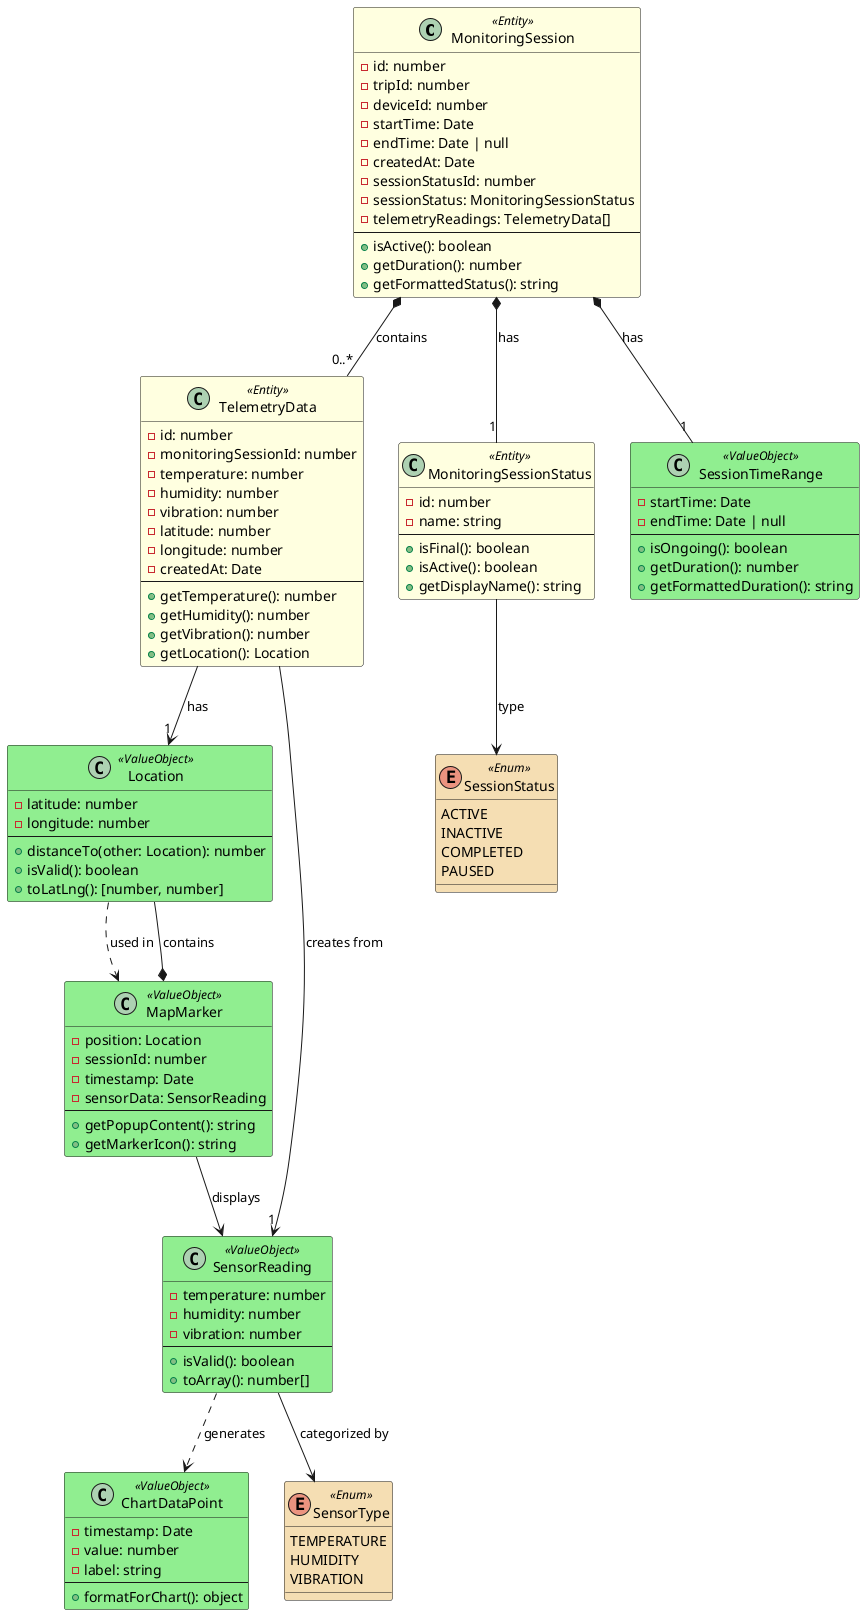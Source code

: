 @startuml Real-Time-Monitoring-WebApp-Domain-Classes

' ========================
' Stereotypes colors
' ========================
skinparam class {
    BackgroundColor<<Entity>> LightYellow
    BackgroundColor<<ValueObject>> LightGreen
    BackgroundColor<<Enum>> Wheat
}

' ========================
' Entities (from backend)
' ========================
class MonitoringSession <<Entity>> {
  - id: number
  - tripId: number
  - deviceId: number
  - startTime: Date
  - endTime: Date | null
  - createdAt: Date
  - sessionStatusId: number
  - sessionStatus: MonitoringSessionStatus
  - telemetryReadings: TelemetryData[]
  --
  + isActive(): boolean
  + getDuration(): number
  + getFormattedStatus(): string
}

class TelemetryData <<Entity>> {
  - id: number
  - monitoringSessionId: number
  - temperature: number
  - humidity: number
  - vibration: number
  - latitude: number
  - longitude: number
  - createdAt: Date
  --
  + getTemperature(): number
  + getHumidity(): number
  + getVibration(): number
  + getLocation(): Location
}

class MonitoringSessionStatus <<Entity>> {
  - id: number
  - name: string
  --
  + isFinal(): boolean
  + isActive(): boolean
  + getDisplayName(): string
}

' ========================
' Value Objects (from backend + UI representation)
' ========================
class Location <<ValueObject>> {
  - latitude: number
  - longitude: number
  --
  + distanceTo(other: Location): number
  + isValid(): boolean
  + toLatLng(): [number, number]
}

class SensorReading <<ValueObject>> {
  - temperature: number
  - humidity: number
  - vibration: number
  --
  + isValid(): boolean
  + toArray(): number[]
}

class ChartDataPoint <<ValueObject>> {
  - timestamp: Date
  - value: number
  - label: string
  --
  + formatForChart(): object
}

class MapMarker <<ValueObject>> {
  - position: Location
  - sessionId: number
  - timestamp: Date
  - sensorData: SensorReading
  --
  + getPopupContent(): string
  + getMarkerIcon(): string
}

class SessionTimeRange <<ValueObject>> {
  - startTime: Date
  - endTime: Date | null
  --
  + isOngoing(): boolean
  + getDuration(): number
  + getFormattedDuration(): string
}

' ========================
' Enums
' ========================
enum SessionStatus <<Enum>> {
  ACTIVE
  INACTIVE
  COMPLETED
  PAUSED
}

enum SensorType <<Enum>> {
  TEMPERATURE
  HUMIDITY
  VIBRATION
}

' ========================
' Relationships
' ========================

' MonitoringSession relationships
MonitoringSession *-- "1" MonitoringSessionStatus : has
MonitoringSession *-- "0..*" TelemetryData : contains
MonitoringSession *-- "1" SessionTimeRange : has

' MonitoringSessionStatus relationships
MonitoringSessionStatus --> SessionStatus : type

' TelemetryData relationships
TelemetryData --> "1" Location : has
TelemetryData --> "1" SensorReading : creates from

' SensorReading relationships
SensorReading ..> ChartDataPoint : generates
SensorReading --> SensorType : categorized by

' Location relationships
Location ..> MapMarker : used in

' MapMarker relationships
MapMarker *-- Location : contains
MapMarker --> SensorReading : displays

@enduml
